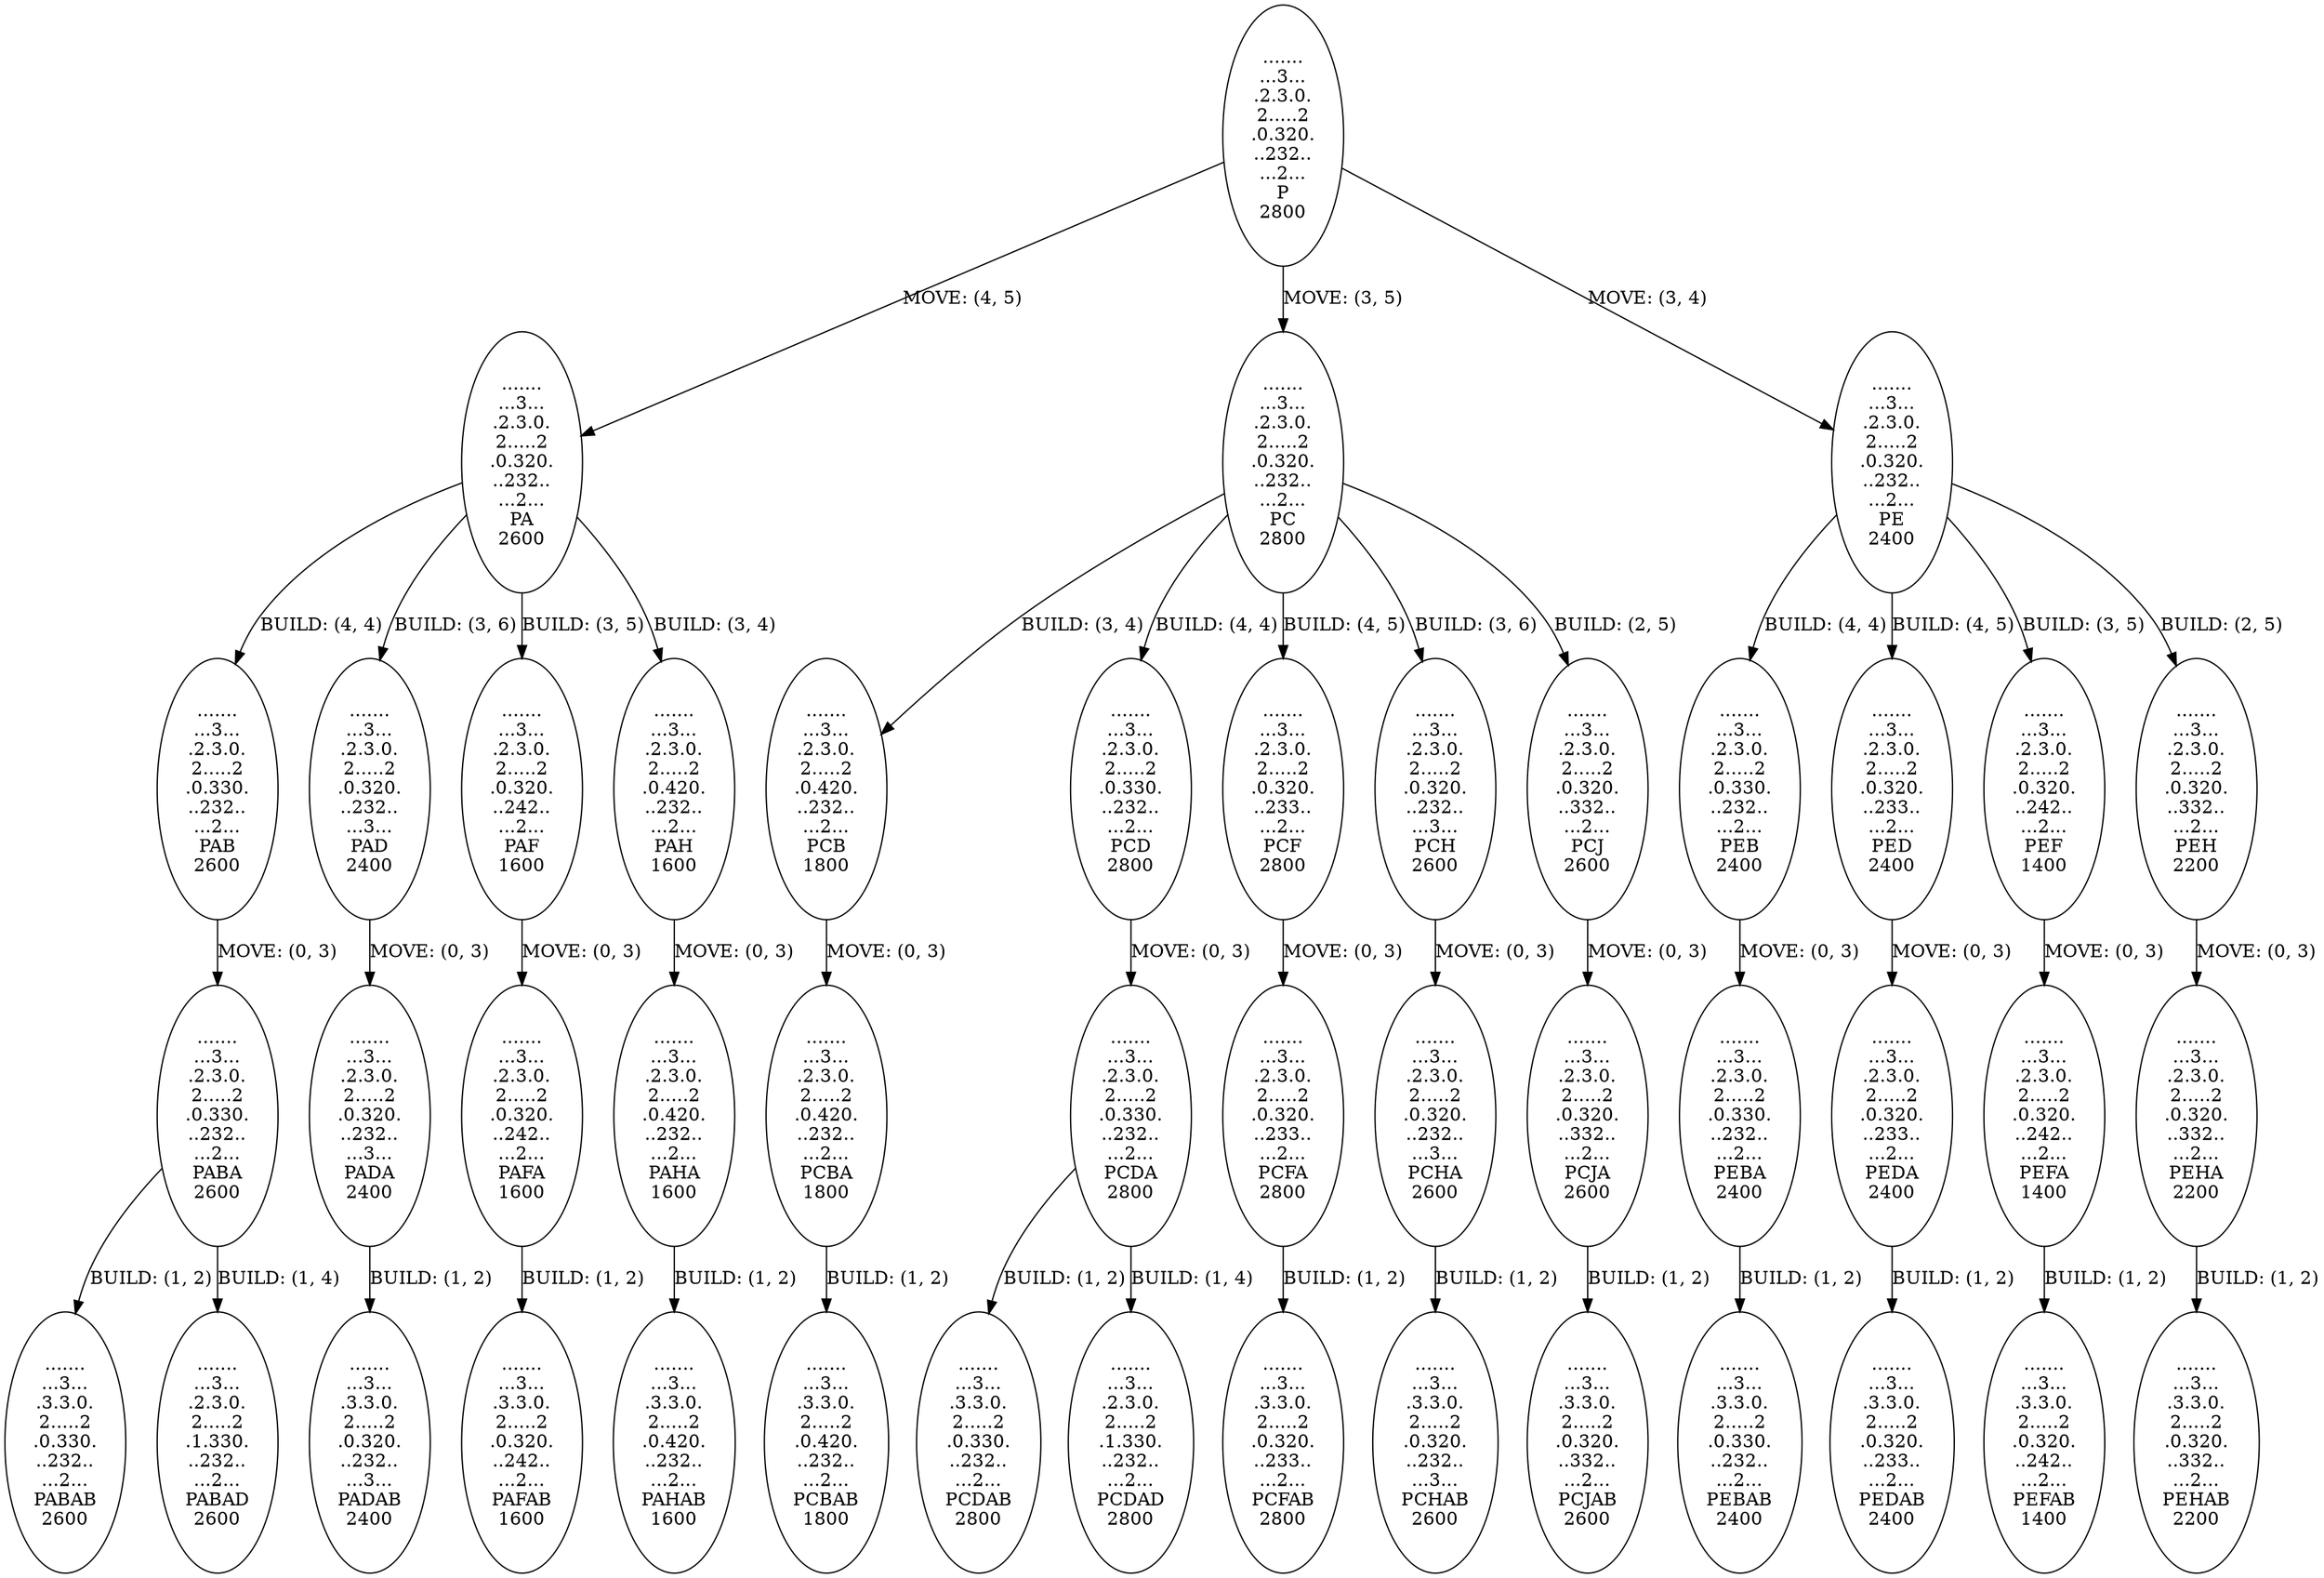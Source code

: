 digraph mytree{
P [label=".......\n...3...\n.2.3.0.\n2.....2\n.0.320.\n..232..\n...2...\nP\n2800"]
P->PA [label="MOVE: (4, 5)"]
PA [label=".......\n...3...\n.2.3.0.\n2.....2\n.0.320.\n..232..\n...2...\nPA\n2600"]
PA->PAB [label="BUILD: (4, 4)"]
PAB [label=".......\n...3...\n.2.3.0.\n2.....2\n.0.330.\n..232..\n...2...\nPAB\n2600"]
PAB->PABA [label="MOVE: (0, 3)"]
PABA [label=".......\n...3...\n.2.3.0.\n2.....2\n.0.330.\n..232..\n...2...\nPABA\n2600"]
PABA->PABAB [label="BUILD: (1, 2)"]
PABAB [label=".......\n...3...\n.3.3.0.\n2.....2\n.0.330.\n..232..\n...2...\nPABAB\n2600"]
PABA->PABAD [label="BUILD: (1, 4)"]
PABAD [label=".......\n...3...\n.2.3.0.\n2.....2\n.1.330.\n..232..\n...2...\nPABAD\n2600"]
PA->PAD [label="BUILD: (3, 6)"]
PAD [label=".......\n...3...\n.2.3.0.\n2.....2\n.0.320.\n..232..\n...3...\nPAD\n2400"]
PAD->PADA [label="MOVE: (0, 3)"]
PADA [label=".......\n...3...\n.2.3.0.\n2.....2\n.0.320.\n..232..\n...3...\nPADA\n2400"]
PADA->PADAB [label="BUILD: (1, 2)"]
PADAB [label=".......\n...3...\n.3.3.0.\n2.....2\n.0.320.\n..232..\n...3...\nPADAB\n2400"]
PA->PAF [label="BUILD: (3, 5)"]
PAF [label=".......\n...3...\n.2.3.0.\n2.....2\n.0.320.\n..242..\n...2...\nPAF\n1600"]
PAF->PAFA [label="MOVE: (0, 3)"]
PAFA [label=".......\n...3...\n.2.3.0.\n2.....2\n.0.320.\n..242..\n...2...\nPAFA\n1600"]
PAFA->PAFAB [label="BUILD: (1, 2)"]
PAFAB [label=".......\n...3...\n.3.3.0.\n2.....2\n.0.320.\n..242..\n...2...\nPAFAB\n1600"]
PA->PAH [label="BUILD: (3, 4)"]
PAH [label=".......\n...3...\n.2.3.0.\n2.....2\n.0.420.\n..232..\n...2...\nPAH\n1600"]
PAH->PAHA [label="MOVE: (0, 3)"]
PAHA [label=".......\n...3...\n.2.3.0.\n2.....2\n.0.420.\n..232..\n...2...\nPAHA\n1600"]
PAHA->PAHAB [label="BUILD: (1, 2)"]
PAHAB [label=".......\n...3...\n.3.3.0.\n2.....2\n.0.420.\n..232..\n...2...\nPAHAB\n1600"]
P->PC [label="MOVE: (3, 5)"]
PC [label=".......\n...3...\n.2.3.0.\n2.....2\n.0.320.\n..232..\n...2...\nPC\n2800"]
PC->PCB [label="BUILD: (3, 4)"]
PCB [label=".......\n...3...\n.2.3.0.\n2.....2\n.0.420.\n..232..\n...2...\nPCB\n1800"]
PCB->PCBA [label="MOVE: (0, 3)"]
PCBA [label=".......\n...3...\n.2.3.0.\n2.....2\n.0.420.\n..232..\n...2...\nPCBA\n1800"]
PCBA->PCBAB [label="BUILD: (1, 2)"]
PCBAB [label=".......\n...3...\n.3.3.0.\n2.....2\n.0.420.\n..232..\n...2...\nPCBAB\n1800"]
PC->PCD [label="BUILD: (4, 4)"]
PCD [label=".......\n...3...\n.2.3.0.\n2.....2\n.0.330.\n..232..\n...2...\nPCD\n2800"]
PCD->PCDA [label="MOVE: (0, 3)"]
PCDA [label=".......\n...3...\n.2.3.0.\n2.....2\n.0.330.\n..232..\n...2...\nPCDA\n2800"]
PCDA->PCDAB [label="BUILD: (1, 2)"]
PCDAB [label=".......\n...3...\n.3.3.0.\n2.....2\n.0.330.\n..232..\n...2...\nPCDAB\n2800"]
PCDA->PCDAD [label="BUILD: (1, 4)"]
PCDAD [label=".......\n...3...\n.2.3.0.\n2.....2\n.1.330.\n..232..\n...2...\nPCDAD\n2800"]
PC->PCF [label="BUILD: (4, 5)"]
PCF [label=".......\n...3...\n.2.3.0.\n2.....2\n.0.320.\n..233..\n...2...\nPCF\n2800"]
PCF->PCFA [label="MOVE: (0, 3)"]
PCFA [label=".......\n...3...\n.2.3.0.\n2.....2\n.0.320.\n..233..\n...2...\nPCFA\n2800"]
PCFA->PCFAB [label="BUILD: (1, 2)"]
PCFAB [label=".......\n...3...\n.3.3.0.\n2.....2\n.0.320.\n..233..\n...2...\nPCFAB\n2800"]
PC->PCH [label="BUILD: (3, 6)"]
PCH [label=".......\n...3...\n.2.3.0.\n2.....2\n.0.320.\n..232..\n...3...\nPCH\n2600"]
PCH->PCHA [label="MOVE: (0, 3)"]
PCHA [label=".......\n...3...\n.2.3.0.\n2.....2\n.0.320.\n..232..\n...3...\nPCHA\n2600"]
PCHA->PCHAB [label="BUILD: (1, 2)"]
PCHAB [label=".......\n...3...\n.3.3.0.\n2.....2\n.0.320.\n..232..\n...3...\nPCHAB\n2600"]
PC->PCJ [label="BUILD: (2, 5)"]
PCJ [label=".......\n...3...\n.2.3.0.\n2.....2\n.0.320.\n..332..\n...2...\nPCJ\n2600"]
PCJ->PCJA [label="MOVE: (0, 3)"]
PCJA [label=".......\n...3...\n.2.3.0.\n2.....2\n.0.320.\n..332..\n...2...\nPCJA\n2600"]
PCJA->PCJAB [label="BUILD: (1, 2)"]
PCJAB [label=".......\n...3...\n.3.3.0.\n2.....2\n.0.320.\n..332..\n...2...\nPCJAB\n2600"]
P->PE [label="MOVE: (3, 4)"]
PE [label=".......\n...3...\n.2.3.0.\n2.....2\n.0.320.\n..232..\n...2...\nPE\n2400"]
PE->PEB [label="BUILD: (4, 4)"]
PEB [label=".......\n...3...\n.2.3.0.\n2.....2\n.0.330.\n..232..\n...2...\nPEB\n2400"]
PEB->PEBA [label="MOVE: (0, 3)"]
PEBA [label=".......\n...3...\n.2.3.0.\n2.....2\n.0.330.\n..232..\n...2...\nPEBA\n2400"]
PEBA->PEBAB [label="BUILD: (1, 2)"]
PEBAB [label=".......\n...3...\n.3.3.0.\n2.....2\n.0.330.\n..232..\n...2...\nPEBAB\n2400"]
PE->PED [label="BUILD: (4, 5)"]
PED [label=".......\n...3...\n.2.3.0.\n2.....2\n.0.320.\n..233..\n...2...\nPED\n2400"]
PED->PEDA [label="MOVE: (0, 3)"]
PEDA [label=".......\n...3...\n.2.3.0.\n2.....2\n.0.320.\n..233..\n...2...\nPEDA\n2400"]
PEDA->PEDAB [label="BUILD: (1, 2)"]
PEDAB [label=".......\n...3...\n.3.3.0.\n2.....2\n.0.320.\n..233..\n...2...\nPEDAB\n2400"]
PE->PEF [label="BUILD: (3, 5)"]
PEF [label=".......\n...3...\n.2.3.0.\n2.....2\n.0.320.\n..242..\n...2...\nPEF\n1400"]
PEF->PEFA [label="MOVE: (0, 3)"]
PEFA [label=".......\n...3...\n.2.3.0.\n2.....2\n.0.320.\n..242..\n...2...\nPEFA\n1400"]
PEFA->PEFAB [label="BUILD: (1, 2)"]
PEFAB [label=".......\n...3...\n.3.3.0.\n2.....2\n.0.320.\n..242..\n...2...\nPEFAB\n1400"]
PE->PEH [label="BUILD: (2, 5)"]
PEH [label=".......\n...3...\n.2.3.0.\n2.....2\n.0.320.\n..332..\n...2...\nPEH\n2200"]
PEH->PEHA [label="MOVE: (0, 3)"]
PEHA [label=".......\n...3...\n.2.3.0.\n2.....2\n.0.320.\n..332..\n...2...\nPEHA\n2200"]
PEHA->PEHAB [label="BUILD: (1, 2)"]
PEHAB [label=".......\n...3...\n.3.3.0.\n2.....2\n.0.320.\n..332..\n...2...\nPEHAB\n2200"]
}